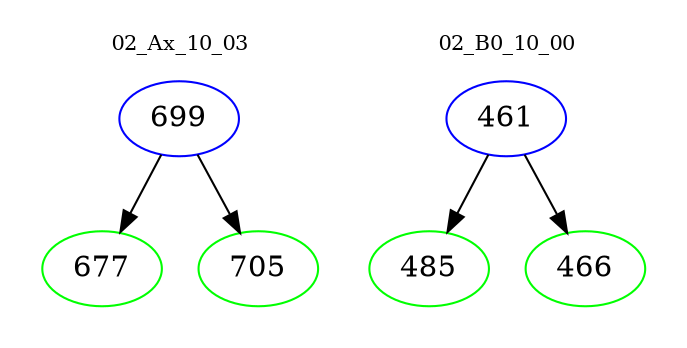 digraph{
subgraph cluster_0 {
color = white
label = "02_Ax_10_03";
fontsize=10;
T0_699 [label="699", color="blue"]
T0_699 -> T0_677 [color="black"]
T0_677 [label="677", color="green"]
T0_699 -> T0_705 [color="black"]
T0_705 [label="705", color="green"]
}
subgraph cluster_1 {
color = white
label = "02_B0_10_00";
fontsize=10;
T1_461 [label="461", color="blue"]
T1_461 -> T1_485 [color="black"]
T1_485 [label="485", color="green"]
T1_461 -> T1_466 [color="black"]
T1_466 [label="466", color="green"]
}
}
